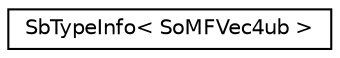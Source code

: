 digraph "Graphical Class Hierarchy"
{
 // LATEX_PDF_SIZE
  edge [fontname="Helvetica",fontsize="10",labelfontname="Helvetica",labelfontsize="10"];
  node [fontname="Helvetica",fontsize="10",shape=record];
  rankdir="LR";
  Node0 [label="SbTypeInfo\< SoMFVec4ub \>",height=0.2,width=0.4,color="black", fillcolor="white", style="filled",URL="$structSbTypeInfo_3_01SoMFVec4ub_01_4.html",tooltip=" "];
}
